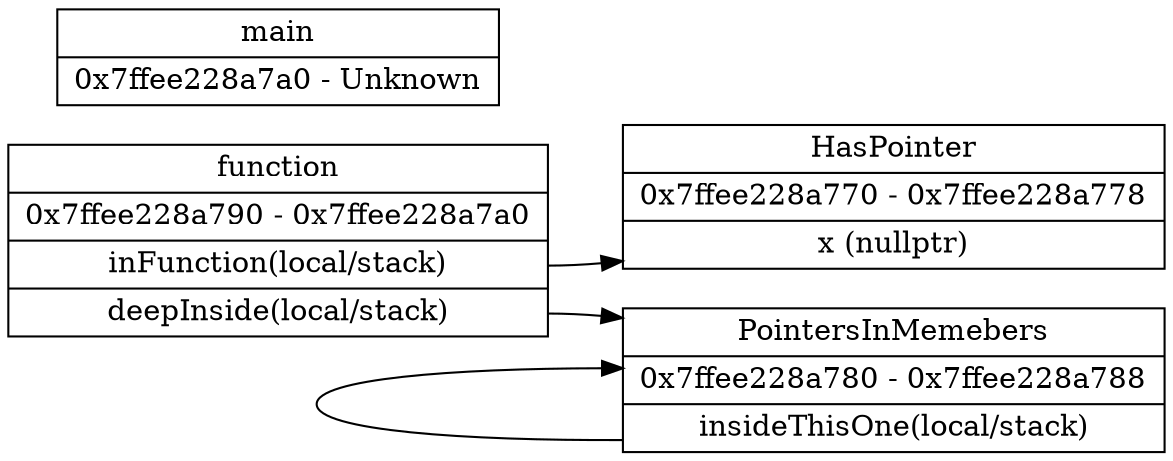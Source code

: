 digraph "Memory Dump" {
	node [shape=record]
	rankdir=LR
	"0x7ffee228a790":p0 -> "0x7ffee228a770"
	"0x7ffee228a790":p1 -> "0x7ffee228a780"
	"0x7ffee228a790" [label="function|0x7ffee228a790 - 0x7ffee228a7a0|<p0> inFunction(local/stack)|<p1> deepInside(local/stack)"]
	"0x7ffee228a770" [label="HasPointer|0x7ffee228a770 - 0x7ffee228a778|x (nullptr)"]
	"0x7ffee228a780":p0 -> "0x7ffee228a780"
	"0x7ffee228a780" [label="PointersInMemebers|0x7ffee228a780 - 0x7ffee228a788|<p0> insideThisOne(local/stack)"]
	"0x7ffee228a7a0" [label="main|0x7ffee228a7a0 - Unknown"]
}